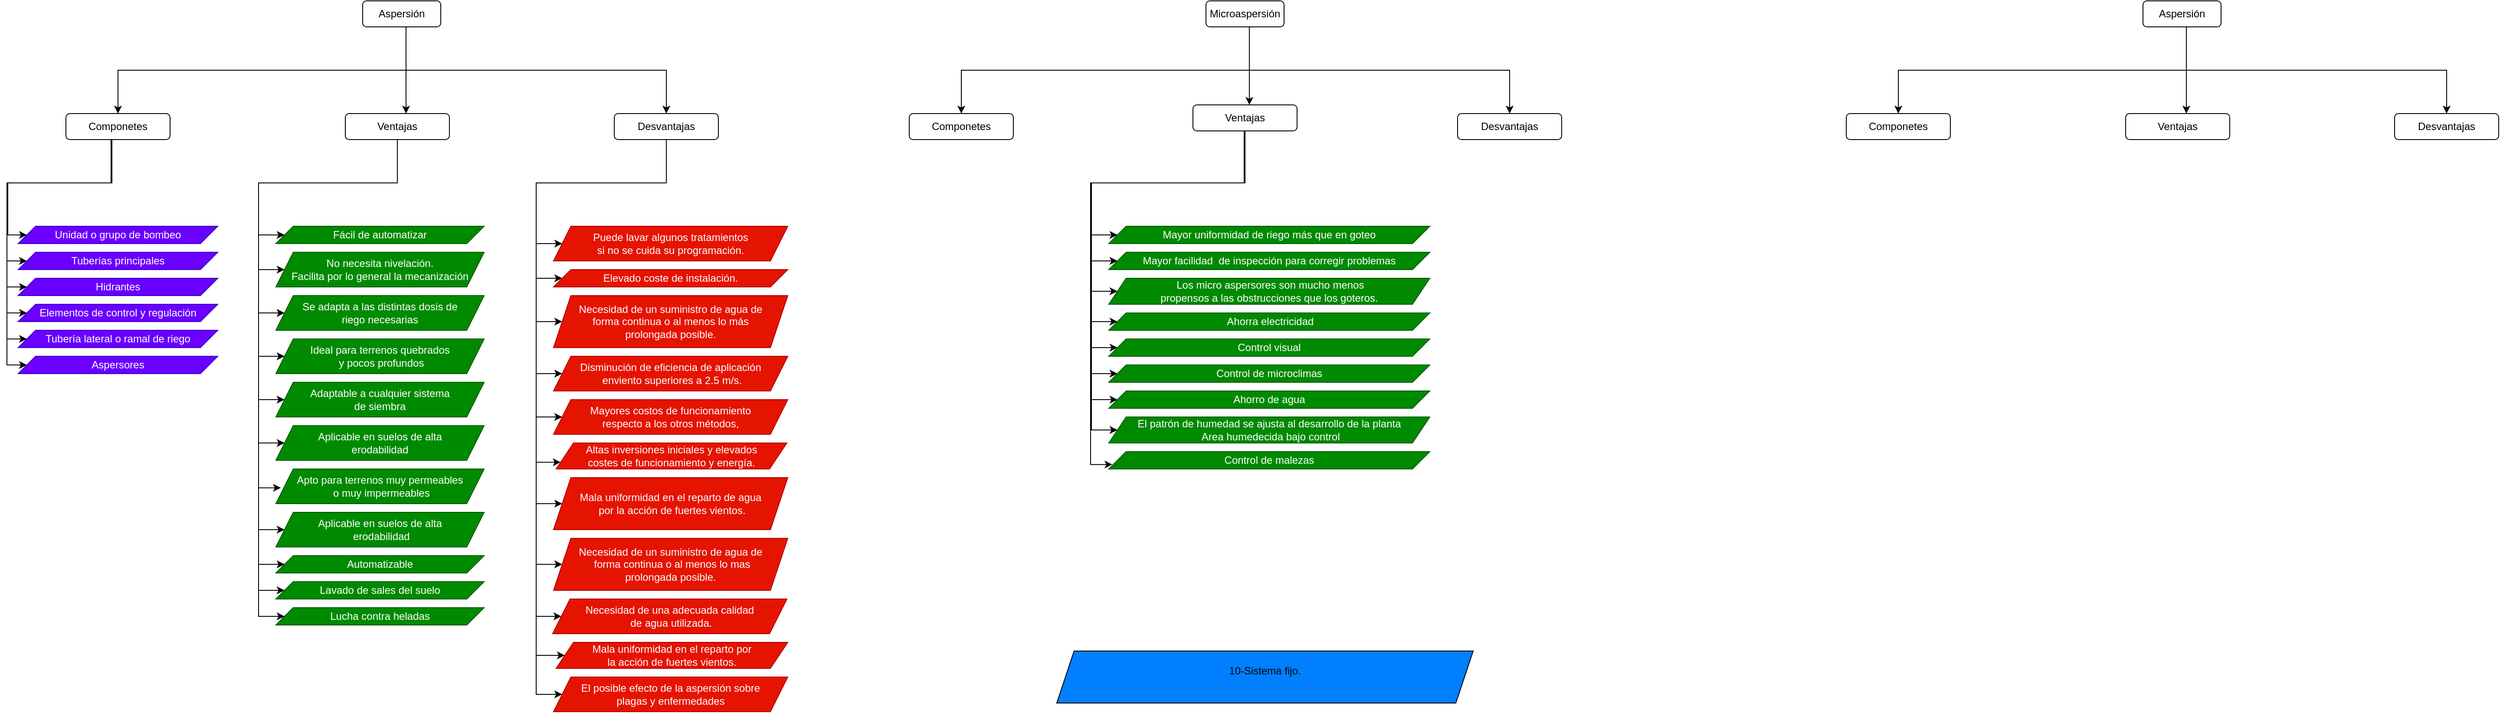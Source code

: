 <mxfile version="20.3.3" type="github">
  <diagram id="nhZoGWwR1IvOvr1_NBgF" name="Página-1">
    <mxGraphModel dx="1863" dy="596" grid="1" gridSize="10" guides="1" tooltips="1" connect="1" arrows="1" fold="1" page="1" pageScale="1" pageWidth="827" pageHeight="1169" math="0" shadow="0">
      <root>
        <mxCell id="0" />
        <mxCell id="1" parent="0" />
        <mxCell id="qKnDwFsR7MboEiUSUj4H-58" value="" style="group" vertex="1" connectable="0" parent="1">
          <mxGeometry x="-770" y="260" width="900" height="820" as="geometry" />
        </mxCell>
        <mxCell id="ITRbSTz_eIRVhaSHHSQH-1" value="&lt;span&gt;&lt;span data-dobid=&quot;hdw&quot;&gt;Aspersión&lt;/span&gt;&lt;/span&gt;" style="rounded=1;whiteSpace=wrap;html=1;" parent="qKnDwFsR7MboEiUSUj4H-58" vertex="1">
          <mxGeometry x="410" width="90" height="30" as="geometry" />
        </mxCell>
        <mxCell id="ITRbSTz_eIRVhaSHHSQH-29" style="edgeStyle=orthogonalEdgeStyle;rounded=0;orthogonalLoop=1;jettySize=auto;html=1;" parent="qKnDwFsR7MboEiUSUj4H-58" target="ITRbSTz_eIRVhaSHHSQH-27" edge="1">
          <mxGeometry relative="1" as="geometry">
            <Array as="points">
              <mxPoint x="120" y="210" />
              <mxPoint y="210" />
              <mxPoint y="390" />
            </Array>
            <mxPoint x="120.034" y="135" as="sourcePoint" />
          </mxGeometry>
        </mxCell>
        <mxCell id="ITRbSTz_eIRVhaSHHSQH-31" style="edgeStyle=orthogonalEdgeStyle;rounded=0;orthogonalLoop=1;jettySize=auto;html=1;entryX=0;entryY=0.5;entryDx=0;entryDy=0;" parent="qKnDwFsR7MboEiUSUj4H-58" target="ITRbSTz_eIRVhaSHHSQH-24" edge="1">
          <mxGeometry relative="1" as="geometry">
            <Array as="points">
              <mxPoint x="121" y="210" />
              <mxPoint x="1" y="210" />
              <mxPoint x="1" y="270" />
            </Array>
            <mxPoint x="121" y="140" as="sourcePoint" />
            <mxPoint x="31" y="250" as="targetPoint" />
          </mxGeometry>
        </mxCell>
        <mxCell id="ITRbSTz_eIRVhaSHHSQH-33" style="edgeStyle=orthogonalEdgeStyle;rounded=0;orthogonalLoop=1;jettySize=auto;html=1;entryX=0;entryY=0.5;entryDx=0;entryDy=0;" parent="qKnDwFsR7MboEiUSUj4H-58" target="ITRbSTz_eIRVhaSHHSQH-25" edge="1">
          <mxGeometry relative="1" as="geometry">
            <Array as="points">
              <mxPoint x="120" y="210" />
              <mxPoint y="210" />
              <mxPoint y="300" />
            </Array>
            <mxPoint x="120.034" y="135" as="sourcePoint" />
          </mxGeometry>
        </mxCell>
        <mxCell id="ITRbSTz_eIRVhaSHHSQH-34" style="edgeStyle=orthogonalEdgeStyle;rounded=0;orthogonalLoop=1;jettySize=auto;html=1;entryX=0;entryY=0.5;entryDx=0;entryDy=0;" parent="qKnDwFsR7MboEiUSUj4H-58" target="ITRbSTz_eIRVhaSHHSQH-28" edge="1">
          <mxGeometry relative="1" as="geometry">
            <Array as="points">
              <mxPoint x="120" y="210" />
              <mxPoint y="210" />
              <mxPoint y="330" />
            </Array>
            <mxPoint x="120.034" y="135" as="sourcePoint" />
          </mxGeometry>
        </mxCell>
        <mxCell id="ITRbSTz_eIRVhaSHHSQH-35" style="edgeStyle=orthogonalEdgeStyle;rounded=0;orthogonalLoop=1;jettySize=auto;html=1;entryX=0;entryY=0.5;entryDx=0;entryDy=0;" parent="qKnDwFsR7MboEiUSUj4H-58" target="ITRbSTz_eIRVhaSHHSQH-26" edge="1">
          <mxGeometry relative="1" as="geometry">
            <Array as="points">
              <mxPoint x="120" y="210" />
              <mxPoint y="210" />
              <mxPoint y="360" />
            </Array>
            <mxPoint x="120.034" y="135" as="sourcePoint" />
          </mxGeometry>
        </mxCell>
        <mxCell id="ITRbSTz_eIRVhaSHHSQH-37" style="edgeStyle=orthogonalEdgeStyle;rounded=0;orthogonalLoop=1;jettySize=auto;html=1;entryX=0;entryY=0.5;entryDx=0;entryDy=0;" parent="qKnDwFsR7MboEiUSUj4H-58" target="ITRbSTz_eIRVhaSHHSQH-22" edge="1">
          <mxGeometry relative="1" as="geometry">
            <Array as="points">
              <mxPoint x="120" y="210" />
              <mxPoint y="210" />
              <mxPoint y="420" />
            </Array>
            <mxPoint x="120.034" y="135" as="sourcePoint" />
          </mxGeometry>
        </mxCell>
        <mxCell id="ITRbSTz_eIRVhaSHHSQH-2" value="Componetes" style="whiteSpace=wrap;html=1;rounded=1;" parent="qKnDwFsR7MboEiUSUj4H-58" vertex="1">
          <mxGeometry x="68" y="130" width="120" height="30" as="geometry" />
        </mxCell>
        <mxCell id="qKnDwFsR7MboEiUSUj4H-19" style="edgeStyle=orthogonalEdgeStyle;rounded=0;orthogonalLoop=1;jettySize=auto;html=1;fontFamily=Helvetica;" edge="1" parent="qKnDwFsR7MboEiUSUj4H-58" source="ITRbSTz_eIRVhaSHHSQH-1" target="ITRbSTz_eIRVhaSHHSQH-2">
          <mxGeometry relative="1" as="geometry">
            <Array as="points">
              <mxPoint x="460" y="80" />
              <mxPoint x="128" y="80" />
            </Array>
          </mxGeometry>
        </mxCell>
        <mxCell id="cqa5lHVVIa8OTOIeq-iy-11" style="edgeStyle=orthogonalEdgeStyle;rounded=0;orthogonalLoop=1;jettySize=auto;html=1;entryX=0;entryY=0.5;entryDx=0;entryDy=0;exitX=0.5;exitY=1;exitDx=0;exitDy=0;" parent="qKnDwFsR7MboEiUSUj4H-58" source="ITRbSTz_eIRVhaSHHSQH-6" edge="1">
          <mxGeometry relative="1" as="geometry">
            <Array as="points">
              <mxPoint x="450" y="210" />
              <mxPoint x="290" y="210" />
              <mxPoint x="290" y="310" />
            </Array>
            <mxPoint x="375" y="135" as="sourcePoint" />
            <mxPoint x="320" y="310" as="targetPoint" />
          </mxGeometry>
        </mxCell>
        <mxCell id="ITRbSTz_eIRVhaSHHSQH-6" value="Ventajas" style="whiteSpace=wrap;html=1;rounded=1;" parent="qKnDwFsR7MboEiUSUj4H-58" vertex="1">
          <mxGeometry x="390" y="130" width="120" height="30" as="geometry" />
        </mxCell>
        <mxCell id="ITRbSTz_eIRVhaSHHSQH-7" value="" style="edgeStyle=orthogonalEdgeStyle;rounded=0;orthogonalLoop=1;jettySize=auto;html=1;" parent="qKnDwFsR7MboEiUSUj4H-58" source="ITRbSTz_eIRVhaSHHSQH-1" target="ITRbSTz_eIRVhaSHHSQH-6" edge="1">
          <mxGeometry relative="1" as="geometry">
            <Array as="points">
              <mxPoint x="460" y="40" />
              <mxPoint x="460" y="40" />
            </Array>
          </mxGeometry>
        </mxCell>
        <mxCell id="qKnDwFsR7MboEiUSUj4H-37" style="edgeStyle=orthogonalEdgeStyle;rounded=0;orthogonalLoop=1;jettySize=auto;html=1;entryX=0;entryY=0.5;entryDx=0;entryDy=0;fontFamily=Helvetica;fontSize=12;" edge="1" parent="qKnDwFsR7MboEiUSUj4H-58" target="qKnDwFsR7MboEiUSUj4H-23">
          <mxGeometry relative="1" as="geometry">
            <mxPoint x="760" y="170" as="sourcePoint" />
            <Array as="points">
              <mxPoint x="760" y="210" />
              <mxPoint x="610" y="210" />
              <mxPoint x="610" y="800" />
            </Array>
          </mxGeometry>
        </mxCell>
        <mxCell id="qKnDwFsR7MboEiUSUj4H-38" style="edgeStyle=orthogonalEdgeStyle;rounded=0;orthogonalLoop=1;jettySize=auto;html=1;entryX=0;entryY=0.5;entryDx=0;entryDy=0;fontFamily=Helvetica;fontSize=12;" edge="1" parent="qKnDwFsR7MboEiUSUj4H-58" target="qKnDwFsR7MboEiUSUj4H-20">
          <mxGeometry relative="1" as="geometry">
            <mxPoint x="760" y="170" as="sourcePoint" />
            <Array as="points">
              <mxPoint x="760" y="210" />
              <mxPoint x="610" y="210" />
              <mxPoint x="610" y="755" />
            </Array>
          </mxGeometry>
        </mxCell>
        <mxCell id="qKnDwFsR7MboEiUSUj4H-39" style="edgeStyle=orthogonalEdgeStyle;rounded=0;orthogonalLoop=1;jettySize=auto;html=1;entryX=0;entryY=0.5;entryDx=0;entryDy=0;fontFamily=Helvetica;fontSize=12;" edge="1" parent="qKnDwFsR7MboEiUSUj4H-58" target="qKnDwFsR7MboEiUSUj4H-24">
          <mxGeometry relative="1" as="geometry">
            <mxPoint x="760" y="170" as="sourcePoint" />
            <Array as="points">
              <mxPoint x="760" y="210" />
              <mxPoint x="610" y="210" />
              <mxPoint x="610" y="710" />
            </Array>
          </mxGeometry>
        </mxCell>
        <mxCell id="qKnDwFsR7MboEiUSUj4H-45" style="edgeStyle=orthogonalEdgeStyle;rounded=0;orthogonalLoop=1;jettySize=auto;html=1;entryX=0;entryY=0.5;entryDx=0;entryDy=0;fontFamily=Helvetica;fontSize=12;" edge="1" parent="qKnDwFsR7MboEiUSUj4H-58" target="qKnDwFsR7MboEiUSUj4H-29">
          <mxGeometry relative="1" as="geometry">
            <mxPoint x="760" y="170" as="sourcePoint" />
            <Array as="points">
              <mxPoint x="760" y="210" />
              <mxPoint x="610" y="210" />
              <mxPoint x="610" y="370" />
            </Array>
          </mxGeometry>
        </mxCell>
        <mxCell id="qKnDwFsR7MboEiUSUj4H-46" style="edgeStyle=orthogonalEdgeStyle;rounded=0;orthogonalLoop=1;jettySize=auto;html=1;entryX=0;entryY=0.5;entryDx=0;entryDy=0;fontFamily=Helvetica;fontSize=12;" edge="1" parent="qKnDwFsR7MboEiUSUj4H-58" target="qKnDwFsR7MboEiUSUj4H-31">
          <mxGeometry relative="1" as="geometry">
            <mxPoint x="760" y="170" as="sourcePoint" />
            <Array as="points">
              <mxPoint x="760" y="210" />
              <mxPoint x="610" y="210" />
              <mxPoint x="610" y="320" />
            </Array>
          </mxGeometry>
        </mxCell>
        <mxCell id="qKnDwFsR7MboEiUSUj4H-47" style="edgeStyle=orthogonalEdgeStyle;rounded=0;orthogonalLoop=1;jettySize=auto;html=1;entryX=0;entryY=0.5;entryDx=0;entryDy=0;fontFamily=Helvetica;fontSize=12;" edge="1" parent="qKnDwFsR7MboEiUSUj4H-58" target="qKnDwFsR7MboEiUSUj4H-21">
          <mxGeometry relative="1" as="geometry">
            <mxPoint x="760" y="170" as="sourcePoint" />
            <Array as="points">
              <mxPoint x="760" y="210" />
              <mxPoint x="610" y="210" />
              <mxPoint x="610" y="280" />
            </Array>
          </mxGeometry>
        </mxCell>
        <mxCell id="qKnDwFsR7MboEiUSUj4H-50" style="edgeStyle=orthogonalEdgeStyle;rounded=0;orthogonalLoop=1;jettySize=auto;html=1;entryX=0;entryY=0.5;entryDx=0;entryDy=0;fontFamily=Helvetica;fontSize=12;fontColor=#050505;" edge="1" parent="qKnDwFsR7MboEiUSUj4H-58" target="qKnDwFsR7MboEiUSUj4H-30">
          <mxGeometry relative="1" as="geometry">
            <mxPoint x="760" y="170" as="sourcePoint" />
            <Array as="points">
              <mxPoint x="760" y="210" />
              <mxPoint x="610" y="210" />
              <mxPoint x="610" y="480" />
            </Array>
          </mxGeometry>
        </mxCell>
        <mxCell id="qKnDwFsR7MboEiUSUj4H-51" style="edgeStyle=orthogonalEdgeStyle;rounded=0;orthogonalLoop=1;jettySize=auto;html=1;entryX=0;entryY=0.75;entryDx=0;entryDy=0;fontFamily=Helvetica;fontSize=12;fontColor=#050505;" edge="1" parent="qKnDwFsR7MboEiUSUj4H-58" target="qKnDwFsR7MboEiUSUj4H-28">
          <mxGeometry relative="1" as="geometry">
            <mxPoint x="760" y="170" as="sourcePoint" />
            <Array as="points">
              <mxPoint x="760" y="210" />
              <mxPoint x="610" y="210" />
              <mxPoint x="610" y="532" />
            </Array>
          </mxGeometry>
        </mxCell>
        <mxCell id="qKnDwFsR7MboEiUSUj4H-52" style="edgeStyle=orthogonalEdgeStyle;rounded=0;orthogonalLoop=1;jettySize=auto;html=1;entryX=0;entryY=0.5;entryDx=0;entryDy=0;fontFamily=Helvetica;fontSize=12;fontColor=#050505;" edge="1" parent="qKnDwFsR7MboEiUSUj4H-58" target="qKnDwFsR7MboEiUSUj4H-27">
          <mxGeometry relative="1" as="geometry">
            <mxPoint x="760" y="170" as="sourcePoint" />
            <Array as="points">
              <mxPoint x="760" y="210" />
              <mxPoint x="610" y="210" />
              <mxPoint x="610" y="580" />
            </Array>
          </mxGeometry>
        </mxCell>
        <mxCell id="qKnDwFsR7MboEiUSUj4H-53" style="edgeStyle=orthogonalEdgeStyle;rounded=0;orthogonalLoop=1;jettySize=auto;html=1;entryX=0;entryY=0.5;entryDx=0;entryDy=0;fontFamily=Helvetica;fontSize=12;fontColor=#050505;" edge="1" parent="qKnDwFsR7MboEiUSUj4H-58" target="qKnDwFsR7MboEiUSUj4H-25">
          <mxGeometry relative="1" as="geometry">
            <mxPoint x="760" y="170" as="sourcePoint" />
            <Array as="points">
              <mxPoint x="760" y="210" />
              <mxPoint x="610" y="210" />
              <mxPoint x="610" y="650" />
            </Array>
          </mxGeometry>
        </mxCell>
        <mxCell id="qKnDwFsR7MboEiUSUj4H-57" style="edgeStyle=orthogonalEdgeStyle;rounded=0;orthogonalLoop=1;jettySize=auto;html=1;entryX=0;entryY=0.5;entryDx=0;entryDy=0;fontFamily=Helvetica;fontSize=12;fontColor=#050505;" edge="1" parent="qKnDwFsR7MboEiUSUj4H-58" target="qKnDwFsR7MboEiUSUj4H-26">
          <mxGeometry relative="1" as="geometry">
            <mxPoint x="760" y="160" as="sourcePoint" />
            <Array as="points">
              <mxPoint x="760" y="210" />
              <mxPoint x="610" y="210" />
              <mxPoint x="610" y="430" />
            </Array>
          </mxGeometry>
        </mxCell>
        <mxCell id="ITRbSTz_eIRVhaSHHSQH-8" value="Desvantajas" style="whiteSpace=wrap;html=1;rounded=1;" parent="qKnDwFsR7MboEiUSUj4H-58" vertex="1">
          <mxGeometry x="700" y="130" width="120" height="30" as="geometry" />
        </mxCell>
        <mxCell id="ITRbSTz_eIRVhaSHHSQH-9" value="" style="edgeStyle=orthogonalEdgeStyle;rounded=0;orthogonalLoop=1;jettySize=auto;html=1;" parent="qKnDwFsR7MboEiUSUj4H-58" source="ITRbSTz_eIRVhaSHHSQH-1" target="ITRbSTz_eIRVhaSHHSQH-8" edge="1">
          <mxGeometry relative="1" as="geometry">
            <Array as="points">
              <mxPoint x="460" y="80" />
              <mxPoint x="760" y="80" />
            </Array>
          </mxGeometry>
        </mxCell>
        <mxCell id="ITRbSTz_eIRVhaSHHSQH-22" value="Aspersores" style="shape=parallelogram;perimeter=parallelogramPerimeter;whiteSpace=wrap;html=1;fixedSize=1;fillColor=#6a00ff;fontColor=#ffffff;strokeColor=#3700CC;" parent="qKnDwFsR7MboEiUSUj4H-58" vertex="1">
          <mxGeometry x="13" y="410" width="230" height="20" as="geometry" />
        </mxCell>
        <mxCell id="ITRbSTz_eIRVhaSHHSQH-24" value="Unidad o grupo de bombeo &lt;br&gt;" style="shape=parallelogram;perimeter=parallelogramPerimeter;whiteSpace=wrap;html=1;fixedSize=1;fillColor=#6a00ff;strokeColor=#3700CC;fontColor=#ffffff;" parent="qKnDwFsR7MboEiUSUj4H-58" vertex="1">
          <mxGeometry x="13" y="260" width="230" height="20" as="geometry" />
        </mxCell>
        <mxCell id="ITRbSTz_eIRVhaSHHSQH-25" value="Tuberías principales&lt;br&gt;" style="shape=parallelogram;perimeter=parallelogramPerimeter;whiteSpace=wrap;html=1;fixedSize=1;fillColor=#6a00ff;strokeColor=#3700CC;fontColor=#ffffff;" parent="qKnDwFsR7MboEiUSUj4H-58" vertex="1">
          <mxGeometry x="13" y="290" width="230" height="20" as="geometry" />
        </mxCell>
        <mxCell id="ITRbSTz_eIRVhaSHHSQH-26" value="Elementos de control y regulación" style="shape=parallelogram;perimeter=parallelogramPerimeter;whiteSpace=wrap;html=1;fixedSize=1;fillColor=#6a00ff;fontColor=#ffffff;strokeColor=#3700CC;" parent="qKnDwFsR7MboEiUSUj4H-58" vertex="1">
          <mxGeometry x="13" y="350" width="230" height="20" as="geometry" />
        </mxCell>
        <mxCell id="ITRbSTz_eIRVhaSHHSQH-27" value="Tubería lateral o ramal de riego&lt;br&gt;" style="shape=parallelogram;perimeter=parallelogramPerimeter;whiteSpace=wrap;html=1;fixedSize=1;fillColor=#6a00ff;fontColor=#ffffff;strokeColor=#3700CC;" parent="qKnDwFsR7MboEiUSUj4H-58" vertex="1">
          <mxGeometry x="13" y="380" width="230" height="20" as="geometry" />
        </mxCell>
        <mxCell id="ITRbSTz_eIRVhaSHHSQH-28" value="Hidrantes&lt;br&gt;" style="shape=parallelogram;perimeter=parallelogramPerimeter;whiteSpace=wrap;html=1;fixedSize=1;fillColor=#6a00ff;strokeColor=#3700CC;fontColor=#ffffff;" parent="qKnDwFsR7MboEiUSUj4H-58" vertex="1">
          <mxGeometry x="13" y="320" width="230" height="20" as="geometry" />
        </mxCell>
        <mxCell id="cqa5lHVVIa8OTOIeq-iy-6" value="Fácil de automatizar&lt;br&gt;" style="shape=parallelogram;perimeter=parallelogramPerimeter;whiteSpace=wrap;html=1;fixedSize=1;fillColor=#008a00;strokeColor=#005700;fontColor=#ffffff;" parent="qKnDwFsR7MboEiUSUj4H-58" vertex="1">
          <mxGeometry x="310" y="260" width="240" height="20" as="geometry" />
        </mxCell>
        <mxCell id="cqa5lHVVIa8OTOIeq-iy-13" style="edgeStyle=orthogonalEdgeStyle;rounded=0;orthogonalLoop=1;jettySize=auto;html=1;entryX=0;entryY=0.5;entryDx=0;entryDy=0;" parent="qKnDwFsR7MboEiUSUj4H-58" source="ITRbSTz_eIRVhaSHHSQH-6" target="cqa5lHVVIa8OTOIeq-iy-6" edge="1">
          <mxGeometry relative="1" as="geometry">
            <Array as="points">
              <mxPoint x="450" y="210" />
              <mxPoint x="290" y="210" />
              <mxPoint x="290" y="270" />
            </Array>
          </mxGeometry>
        </mxCell>
        <mxCell id="cqa5lHVVIa8OTOIeq-iy-9" value="&lt;div&gt;No necesita nivelación. &lt;br&gt;&lt;/div&gt;&lt;div&gt;Facilita por lo general la mecanización&lt;/div&gt;" style="shape=parallelogram;perimeter=parallelogramPerimeter;whiteSpace=wrap;html=1;fixedSize=1;fillColor=#008a00;strokeColor=#005700;fontColor=#ffffff;" parent="qKnDwFsR7MboEiUSUj4H-58" vertex="1">
          <mxGeometry x="310" y="290" width="240" height="40" as="geometry" />
        </mxCell>
        <mxCell id="cqa5lHVVIa8OTOIeq-iy-15" value="&lt;div&gt;Se adapta a las distintas dosis de &lt;br&gt;&lt;/div&gt;&lt;div&gt;riego necesarias&lt;/div&gt;" style="shape=parallelogram;perimeter=parallelogramPerimeter;whiteSpace=wrap;html=1;fixedSize=1;fillColor=#008a00;strokeColor=#005700;fontColor=#ffffff;" parent="qKnDwFsR7MboEiUSUj4H-58" vertex="1">
          <mxGeometry x="310" y="340" width="240" height="40" as="geometry" />
        </mxCell>
        <mxCell id="qKnDwFsR7MboEiUSUj4H-9" style="edgeStyle=orthogonalEdgeStyle;rounded=0;orthogonalLoop=1;jettySize=auto;html=1;entryX=0;entryY=0.5;entryDx=0;entryDy=0;fontFamily=Helvetica;" edge="1" parent="qKnDwFsR7MboEiUSUj4H-58" source="ITRbSTz_eIRVhaSHHSQH-6" target="cqa5lHVVIa8OTOIeq-iy-15">
          <mxGeometry relative="1" as="geometry">
            <Array as="points">
              <mxPoint x="450" y="210" />
              <mxPoint x="290" y="210" />
              <mxPoint x="290" y="360" />
            </Array>
          </mxGeometry>
        </mxCell>
        <mxCell id="cqa5lHVVIa8OTOIeq-iy-16" value="&lt;p style=&quot;line-height: 1;&quot;&gt;&lt;/p&gt;&lt;div align=&quot;center&quot;&gt;&lt;font style=&quot;font-size: 12px;&quot;&gt;&lt;span dir=&quot;ltr&quot; role=&quot;presentation&quot; style=&quot;left: 81.184px; top: 127.466px; transform: scaleX(0.697);&quot;&gt;Ideal para terrenos quebrados&lt;/span&gt;&lt;/font&gt;&lt;/div&gt;&lt;div align=&quot;center&quot;&gt;&lt;font style=&quot;font-size: 12px;&quot;&gt;&lt;span dir=&quot;ltr&quot; role=&quot;presentation&quot; style=&quot;left: 81.184px; top: 127.466px; transform: scaleX(0.697);&quot;&gt;&amp;nbsp;y pocos&lt;/span&gt; &lt;span dir=&quot;ltr&quot; role=&quot;presentation&quot; style=&quot;left: 81.184px; top: 168.77px; transform: scaleX(0.667);&quot;&gt;profundos&lt;/span&gt;&lt;/font&gt;&lt;/div&gt;&lt;p&gt;&lt;/p&gt;" style="shape=parallelogram;perimeter=parallelogramPerimeter;whiteSpace=wrap;html=1;fixedSize=1;fillColor=#008a00;strokeColor=#005700;fontColor=#ffffff;align=center;" parent="qKnDwFsR7MboEiUSUj4H-58" vertex="1">
          <mxGeometry x="310" y="390" width="240" height="40" as="geometry" />
        </mxCell>
        <mxCell id="qKnDwFsR7MboEiUSUj4H-10" style="edgeStyle=orthogonalEdgeStyle;rounded=0;orthogonalLoop=1;jettySize=auto;html=1;entryX=0;entryY=0.5;entryDx=0;entryDy=0;fontFamily=Helvetica;" edge="1" parent="qKnDwFsR7MboEiUSUj4H-58" source="ITRbSTz_eIRVhaSHHSQH-6" target="cqa5lHVVIa8OTOIeq-iy-16">
          <mxGeometry relative="1" as="geometry">
            <Array as="points">
              <mxPoint x="450" y="210" />
              <mxPoint x="290" y="210" />
              <mxPoint x="290" y="410" />
            </Array>
          </mxGeometry>
        </mxCell>
        <mxCell id="cqa5lHVVIa8OTOIeq-iy-17" value="&lt;font style=&quot;font-size: 12px;&quot;&gt;&lt;span dir=&quot;ltr&quot; role=&quot;presentation&quot; style=&quot;left: 81.184px; top: 219.224px; transform: scaleX(0.703);&quot;&gt;Adaptable a cualquier sistema &lt;br&gt;&lt;/span&gt;&lt;/font&gt;&lt;div&gt;&lt;font style=&quot;font-size: 12px;&quot;&gt;&lt;span dir=&quot;ltr&quot; role=&quot;presentation&quot; style=&quot;left: 81.184px; top: 219.224px; transform: scaleX(0.703);&quot;&gt;de siembra&lt;/span&gt;&lt;/font&gt;&lt;/div&gt;" style="shape=parallelogram;perimeter=parallelogramPerimeter;whiteSpace=wrap;html=1;fixedSize=1;fillColor=#008a00;strokeColor=#005700;fontColor=#ffffff;fontFamily=Helvetica;" parent="qKnDwFsR7MboEiUSUj4H-58" vertex="1">
          <mxGeometry x="310" y="440" width="240" height="40" as="geometry" />
        </mxCell>
        <mxCell id="qKnDwFsR7MboEiUSUj4H-11" style="edgeStyle=orthogonalEdgeStyle;rounded=0;orthogonalLoop=1;jettySize=auto;html=1;entryX=0;entryY=0.5;entryDx=0;entryDy=0;fontFamily=Helvetica;" edge="1" parent="qKnDwFsR7MboEiUSUj4H-58" source="ITRbSTz_eIRVhaSHHSQH-6" target="cqa5lHVVIa8OTOIeq-iy-17">
          <mxGeometry relative="1" as="geometry">
            <Array as="points">
              <mxPoint x="450" y="210" />
              <mxPoint x="290" y="210" />
              <mxPoint x="290" y="460" />
            </Array>
          </mxGeometry>
        </mxCell>
        <mxCell id="cqa5lHVVIa8OTOIeq-iy-18" value="&lt;font style=&quot;font-size: 12px;&quot;&gt;&lt;font style=&quot;font-size: 12px;&quot;&gt;&lt;span dir=&quot;ltr&quot; role=&quot;presentation&quot; style=&quot;left: 81.184px; top: 269.677px; transform: scaleX(0.667);&quot;&gt;Aplicable en suelos de alta&lt;/span&gt;&lt;/font&gt;&lt;/font&gt;&lt;div&gt;&lt;font style=&quot;font-size: 12px;&quot;&gt;&lt;font style=&quot;font-size: 12px;&quot;&gt;&lt;span dir=&quot;ltr&quot; role=&quot;presentation&quot; style=&quot;left: 81.184px; top: 269.677px; transform: scaleX(0.667);&quot;&gt;erodabilidad&lt;/span&gt;&lt;/font&gt;&lt;/font&gt;&lt;/div&gt;" style="shape=parallelogram;perimeter=parallelogramPerimeter;whiteSpace=wrap;html=1;fixedSize=1;fillColor=#008a00;strokeColor=#005700;fontColor=#ffffff;fontFamily=Helvetica;" parent="qKnDwFsR7MboEiUSUj4H-58" vertex="1">
          <mxGeometry x="310" y="490" width="240" height="40" as="geometry" />
        </mxCell>
        <mxCell id="qKnDwFsR7MboEiUSUj4H-12" style="edgeStyle=orthogonalEdgeStyle;rounded=0;orthogonalLoop=1;jettySize=auto;html=1;entryX=0;entryY=0.5;entryDx=0;entryDy=0;fontFamily=Helvetica;" edge="1" parent="qKnDwFsR7MboEiUSUj4H-58" source="ITRbSTz_eIRVhaSHHSQH-6" target="cqa5lHVVIa8OTOIeq-iy-18">
          <mxGeometry relative="1" as="geometry">
            <Array as="points">
              <mxPoint x="450" y="210" />
              <mxPoint x="290" y="210" />
              <mxPoint x="290" y="510" />
            </Array>
          </mxGeometry>
        </mxCell>
        <mxCell id="cqa5lHVVIa8OTOIeq-iy-19" value="&lt;div&gt;&lt;font style=&quot;font-size: 12px;&quot;&gt;&lt;span dir=&quot;ltr&quot; role=&quot;presentation&quot; style=&quot;left: 81.184px; top: 320.166px; transform: scaleX(0.742);&quot;&gt;Apto para terrenos muy permeables&lt;/span&gt;&lt;/font&gt;&lt;/div&gt;&lt;div&gt;&lt;font style=&quot;font-size: 12px;&quot;&gt;&lt;span dir=&quot;ltr&quot; role=&quot;presentation&quot; style=&quot;left: 81.184px; top: 320.166px; transform: scaleX(0.742);&quot;&gt;&amp;nbsp;o muy&lt;/span&gt;&lt;/font&gt;&lt;font style=&quot;font-size: 12px;&quot;&gt;&lt;span dir=&quot;ltr&quot; role=&quot;presentation&quot; style=&quot;left: 81.184px; top: 361.446px; transform: scaleX(0.805);&quot;&gt; impermeables&lt;/span&gt;&lt;/font&gt;&lt;br&gt;&lt;/div&gt;" style="shape=parallelogram;perimeter=parallelogramPerimeter;whiteSpace=wrap;html=1;fixedSize=1;fillColor=#008a00;strokeColor=#005700;fontColor=#ffffff;fontFamily=Helvetica;" parent="qKnDwFsR7MboEiUSUj4H-58" vertex="1">
          <mxGeometry x="310" y="540" width="240" height="40" as="geometry" />
        </mxCell>
        <mxCell id="qKnDwFsR7MboEiUSUj4H-13" style="edgeStyle=orthogonalEdgeStyle;rounded=0;orthogonalLoop=1;jettySize=auto;html=1;entryX=0.024;entryY=0.543;entryDx=0;entryDy=0;entryPerimeter=0;fontFamily=Helvetica;" edge="1" parent="qKnDwFsR7MboEiUSUj4H-58" source="ITRbSTz_eIRVhaSHHSQH-6" target="cqa5lHVVIa8OTOIeq-iy-19">
          <mxGeometry relative="1" as="geometry">
            <Array as="points">
              <mxPoint x="450" y="210" />
              <mxPoint x="290" y="210" />
              <mxPoint x="290" y="562" />
            </Array>
          </mxGeometry>
        </mxCell>
        <mxCell id="cqa5lHVVIa8OTOIeq-iy-20" value="&lt;div&gt;&lt;font style=&quot;font-size: 12px;&quot;&gt;&lt;font style=&quot;font-size: 12px;&quot;&gt;&lt;span dir=&quot;ltr&quot; role=&quot;presentation&quot; style=&quot;left: 81.184px; top: 269.677px; transform: scaleX(0.667);&quot;&gt;Aplicable en suelos de alta&lt;/span&gt;&lt;/font&gt;&lt;/font&gt;&lt;/div&gt;&lt;div&gt;&lt;font style=&quot;font-size: 12px;&quot;&gt;&lt;font style=&quot;font-size: 12px;&quot;&gt;&lt;span dir=&quot;ltr&quot; role=&quot;presentation&quot; style=&quot;left: 81.184px; top: 269.677px; transform: scaleX(0.667);&quot;&gt;&amp;nbsp;erodabilidad&lt;/span&gt;&lt;/font&gt;&lt;/font&gt;&lt;/div&gt;" style="shape=parallelogram;perimeter=parallelogramPerimeter;whiteSpace=wrap;html=1;fixedSize=1;fillColor=#008a00;strokeColor=#005700;fontColor=#ffffff;fontFamily=Helvetica;" parent="qKnDwFsR7MboEiUSUj4H-58" vertex="1">
          <mxGeometry x="310" y="590" width="240" height="40" as="geometry" />
        </mxCell>
        <mxCell id="qKnDwFsR7MboEiUSUj4H-14" style="edgeStyle=orthogonalEdgeStyle;rounded=0;orthogonalLoop=1;jettySize=auto;html=1;entryX=0;entryY=0.5;entryDx=0;entryDy=0;fontFamily=Helvetica;" edge="1" parent="qKnDwFsR7MboEiUSUj4H-58" source="ITRbSTz_eIRVhaSHHSQH-6" target="cqa5lHVVIa8OTOIeq-iy-20">
          <mxGeometry relative="1" as="geometry">
            <Array as="points">
              <mxPoint x="450" y="210" />
              <mxPoint x="290" y="210" />
              <mxPoint x="290" y="610" />
            </Array>
          </mxGeometry>
        </mxCell>
        <mxCell id="cqa5lHVVIa8OTOIeq-iy-21" value="&lt;font style=&quot;font-size: 12px;&quot;&gt;&lt;span dir=&quot;ltr&quot; role=&quot;presentation&quot; style=&quot;left: 81.184px; top: 512.832px; font-family: sans-serif; transform: scaleX(0.71);&quot;&gt;Lucha contra heladas&lt;/span&gt;&lt;/font&gt;" style="shape=parallelogram;perimeter=parallelogramPerimeter;whiteSpace=wrap;html=1;fixedSize=1;fillColor=#008a00;strokeColor=#005700;fontColor=#ffffff;" parent="qKnDwFsR7MboEiUSUj4H-58" vertex="1">
          <mxGeometry x="310" y="700" width="240" height="20" as="geometry" />
        </mxCell>
        <mxCell id="qKnDwFsR7MboEiUSUj4H-18" style="edgeStyle=orthogonalEdgeStyle;rounded=0;orthogonalLoop=1;jettySize=auto;html=1;entryX=0;entryY=0.5;entryDx=0;entryDy=0;fontFamily=Helvetica;" edge="1" parent="qKnDwFsR7MboEiUSUj4H-58" source="ITRbSTz_eIRVhaSHHSQH-6" target="cqa5lHVVIa8OTOIeq-iy-21">
          <mxGeometry relative="1" as="geometry">
            <Array as="points">
              <mxPoint x="450" y="210" />
              <mxPoint x="290" y="210" />
              <mxPoint x="290" y="710" />
            </Array>
          </mxGeometry>
        </mxCell>
        <mxCell id="cqa5lHVVIa8OTOIeq-iy-22" value="&lt;font style=&quot;font-size: 12px;&quot;&gt;&lt;span dir=&quot;ltr&quot; role=&quot;presentation&quot; style=&quot;left: 81.184px; top: 411.899px; transform: scaleX(0.753);&quot;&gt;Automatizable&lt;/span&gt;&lt;/font&gt;" style="shape=parallelogram;perimeter=parallelogramPerimeter;whiteSpace=wrap;html=1;fixedSize=1;fillColor=#008a00;strokeColor=#005700;fontColor=#ffffff;fontFamily=Helvetica;" parent="qKnDwFsR7MboEiUSUj4H-58" vertex="1">
          <mxGeometry x="310" y="640" width="240" height="20" as="geometry" />
        </mxCell>
        <mxCell id="qKnDwFsR7MboEiUSUj4H-15" style="edgeStyle=orthogonalEdgeStyle;rounded=0;orthogonalLoop=1;jettySize=auto;html=1;entryX=0;entryY=0.5;entryDx=0;entryDy=0;fontFamily=Helvetica;" edge="1" parent="qKnDwFsR7MboEiUSUj4H-58" source="ITRbSTz_eIRVhaSHHSQH-6" target="cqa5lHVVIa8OTOIeq-iy-22">
          <mxGeometry relative="1" as="geometry">
            <Array as="points">
              <mxPoint x="450" y="210" />
              <mxPoint x="290" y="210" />
              <mxPoint x="290" y="650" />
            </Array>
          </mxGeometry>
        </mxCell>
        <mxCell id="cqa5lHVVIa8OTOIeq-iy-23" value="&lt;font style=&quot;font-size: 12px;&quot;&gt;&lt;span dir=&quot;ltr&quot; role=&quot;presentation&quot; style=&quot;left: 81.184px; top: 462.377px; transform: scaleX(0.677);&quot;&gt;Lavado de sales del suelo&lt;/span&gt;&lt;/font&gt;&lt;br&gt;" style="shape=parallelogram;perimeter=parallelogramPerimeter;whiteSpace=wrap;html=1;fixedSize=1;fillColor=#008a00;strokeColor=#005700;fontColor=#ffffff;fontFamily=Helvetica;" parent="qKnDwFsR7MboEiUSUj4H-58" vertex="1">
          <mxGeometry x="310" y="670" width="240" height="20" as="geometry" />
        </mxCell>
        <mxCell id="qKnDwFsR7MboEiUSUj4H-17" style="edgeStyle=orthogonalEdgeStyle;rounded=0;orthogonalLoop=1;jettySize=auto;html=1;entryX=0;entryY=0.5;entryDx=0;entryDy=0;fontFamily=Helvetica;" edge="1" parent="qKnDwFsR7MboEiUSUj4H-58" source="ITRbSTz_eIRVhaSHHSQH-6" target="cqa5lHVVIa8OTOIeq-iy-23">
          <mxGeometry relative="1" as="geometry">
            <Array as="points">
              <mxPoint x="450" y="210" />
              <mxPoint x="290" y="210" />
              <mxPoint x="290" y="680" />
            </Array>
          </mxGeometry>
        </mxCell>
        <mxCell id="qKnDwFsR7MboEiUSUj4H-20" value="&lt;br&gt;&lt;div&gt;Mala uniformidad en el reparto por &lt;br&gt;&lt;/div&gt;&lt;div&gt;la acción de fuertes vientos.&lt;/div&gt;&lt;br&gt;" style="shape=parallelogram;perimeter=parallelogramPerimeter;whiteSpace=wrap;html=1;fixedSize=1;fontFamily=Helvetica;fillColor=#e51400;strokeColor=#B20000;fontColor=#ffffff;" vertex="1" parent="qKnDwFsR7MboEiUSUj4H-58">
          <mxGeometry x="633" y="740" width="267" height="30" as="geometry" />
        </mxCell>
        <mxCell id="qKnDwFsR7MboEiUSUj4H-21" value="&lt;div&gt;Puede lavar algunos tratamientos &lt;br&gt;&lt;/div&gt;&lt;div&gt;si no se cuida su programación.&lt;/div&gt;" style="shape=parallelogram;perimeter=parallelogramPerimeter;whiteSpace=wrap;html=1;fixedSize=1;fontFamily=Helvetica;fillColor=#e51400;fontColor=#ffffff;strokeColor=#B20000;" vertex="1" parent="qKnDwFsR7MboEiUSUj4H-58">
          <mxGeometry x="630" y="260" width="270" height="40" as="geometry" />
        </mxCell>
        <mxCell id="qKnDwFsR7MboEiUSUj4H-23" value="&lt;div&gt;&lt;font style=&quot;font-size: 12px;&quot;&gt;&lt;span id=&quot;page5R_mcid5&quot; class=&quot;markedContent&quot;&gt;&lt;span dir=&quot;ltr&quot; role=&quot;presentation&quot; style=&quot;left: 102.125px; top: 313.447px; transform: scaleX(0.681);&quot;&gt;El posible efecto de la aspersión sobre&lt;/span&gt;&lt;/span&gt;&lt;/font&gt;&lt;/div&gt;&lt;div&gt;&lt;font style=&quot;font-size: 12px;&quot;&gt;&lt;span id=&quot;page5R_mcid5&quot; class=&quot;markedContent&quot;&gt;&lt;span dir=&quot;ltr&quot; role=&quot;presentation&quot; style=&quot;left: 102.125px; top: 313.447px; transform: scaleX(0.681);&quot;&gt;plagas y enfermedades&lt;/span&gt;&lt;/span&gt;&lt;/font&gt;&lt;/div&gt;" style="shape=parallelogram;perimeter=parallelogramPerimeter;whiteSpace=wrap;html=1;fixedSize=1;fontFamily=Helvetica;fillColor=#e51400;strokeColor=#B20000;fontColor=#ffffff;" vertex="1" parent="qKnDwFsR7MboEiUSUj4H-58">
          <mxGeometry x="630" y="780" width="270" height="40" as="geometry" />
        </mxCell>
        <mxCell id="qKnDwFsR7MboEiUSUj4H-24" value="&lt;font style=&quot;font-size: 12px;&quot; face=&quot;Helvetica&quot;&gt;&lt;br&gt;&lt;/font&gt;&lt;div&gt;&lt;font style=&quot;font-size: 12px;&quot; face=&quot;Helvetica&quot;&gt;&lt;span id=&quot;page5R_mcid4&quot; class=&quot;markedContent&quot;&gt;&lt;span dir=&quot;ltr&quot; role=&quot;presentation&quot; style=&quot;left: 102.125px; top: 277.699px; transform: scaleX(0.695);&quot;&gt;Necesidad de una adecuada calidad&lt;/span&gt;&lt;/span&gt;&lt;/font&gt;&lt;/div&gt;&lt;div&gt;&lt;font style=&quot;font-size: 12px;&quot; face=&quot;Helvetica&quot;&gt;&lt;span id=&quot;page5R_mcid4&quot; class=&quot;markedContent&quot;&gt;&lt;span dir=&quot;ltr&quot; role=&quot;presentation&quot; style=&quot;left: 102.125px; top: 277.699px; transform: scaleX(0.695);&quot;&gt;&amp;nbsp;de agua utilizada.&lt;/span&gt;&lt;/span&gt;&lt;/font&gt;&lt;/div&gt;&lt;font style=&quot;font-size: 12px;&quot; face=&quot;Helvetica&quot;&gt;&lt;br&gt;&lt;/font&gt;" style="shape=parallelogram;perimeter=parallelogramPerimeter;whiteSpace=wrap;html=1;fixedSize=1;fontFamily=Helvetica;fillColor=#e51400;strokeColor=#B20000;fontColor=#ffffff;" vertex="1" parent="qKnDwFsR7MboEiUSUj4H-58">
          <mxGeometry x="629" y="690" width="270" height="40" as="geometry" />
        </mxCell>
        <mxCell id="qKnDwFsR7MboEiUSUj4H-25" value="&lt;div&gt;&lt;font style=&quot;font-size: 12px;&quot; face=&quot;Helvetica&quot;&gt;&lt;span id=&quot;page5R_mcid3&quot; class=&quot;markedContent&quot;&gt;&lt;font style=&quot;font-size: 12px;&quot;&gt;&lt;span dir=&quot;ltr&quot; role=&quot;presentation&quot; style=&quot;left: 102.125px; top: 218.515px; transform: scaleX(0.708);&quot;&gt;Necesidad de un suministro de agua de&lt;/span&gt;&lt;/font&gt;&lt;/span&gt;&lt;/font&gt;&lt;/div&gt;&lt;div&gt;&lt;font style=&quot;font-size: 12px;&quot; face=&quot;Helvetica&quot;&gt;&lt;span id=&quot;page5R_mcid3&quot; class=&quot;markedContent&quot;&gt;&lt;font style=&quot;font-size: 12px;&quot;&gt;&lt;span dir=&quot;ltr&quot; role=&quot;presentation&quot; style=&quot;left: 102.125px; top: 218.515px; transform: scaleX(0.708);&quot;&gt;&amp;nbsp;forma continua o al menos lo mas&lt;/span&gt;&lt;/font&gt;&lt;/span&gt;&lt;/font&gt;&lt;/div&gt;&lt;div&gt;&lt;font style=&quot;font-size: 12px;&quot; face=&quot;Helvetica&quot;&gt;&lt;span id=&quot;page5R_mcid3&quot; class=&quot;markedContent&quot;&gt;&lt;/span&gt;&lt;/font&gt;&lt;/div&gt;&lt;font style=&quot;font-size: 12px;&quot; face=&quot;Helvetica&quot;&gt;&lt;span id=&quot;page5R_mcid3&quot; class=&quot;markedContent&quot;&gt;&lt;span dir=&quot;ltr&quot; role=&quot;presentation&quot; style=&quot;left: 102.125px; top: 242.131px; transform: scaleX(0.7);&quot;&gt;prolongada posible.&lt;/span&gt;&lt;/span&gt;&lt;br&gt;&lt;/font&gt;" style="shape=parallelogram;perimeter=parallelogramPerimeter;whiteSpace=wrap;html=1;fixedSize=1;fontFamily=Helvetica;fillColor=#e51400;strokeColor=#B20000;fontColor=#ffffff;" vertex="1" parent="qKnDwFsR7MboEiUSUj4H-58">
          <mxGeometry x="630" y="620" width="270" height="60" as="geometry" />
        </mxCell>
        <mxCell id="qKnDwFsR7MboEiUSUj4H-26" value="&lt;div&gt;&lt;font style=&quot;font-size: 12px;&quot;&gt;&lt;span id=&quot;page5R_mcid0&quot; class=&quot;markedContent&quot;&gt;&lt;span dir=&quot;ltr&quot; role=&quot;presentation&quot; style=&quot;left: 102.125px; top: 88.051px; transform: scaleX(0.669);&quot;&gt;Disminución de eficiencia de aplicación&lt;/span&gt;&lt;/span&gt;&lt;/font&gt;&lt;/div&gt;&lt;div&gt;&lt;font style=&quot;font-size: 12px;&quot;&gt;&lt;span id=&quot;page5R_mcid0&quot; class=&quot;markedContent&quot;&gt;&lt;span dir=&quot;ltr&quot; role=&quot;presentation&quot; style=&quot;left: 102.125px; top: 88.051px; transform: scaleX(0.669);&quot;&gt;&amp;nbsp;en&lt;/span&gt;&lt;/span&gt;&lt;/font&gt;&lt;font style=&quot;font-size: 12px;&quot;&gt;&lt;span id=&quot;page5R_mcid0&quot; class=&quot;markedContent&quot;&gt;&lt;span dir=&quot;ltr&quot; role=&quot;presentation&quot; style=&quot;left: 102.125px; top: 88.051px; transform: scaleX(0.669);&quot;&gt;viento&lt;/span&gt;&lt;span dir=&quot;ltr&quot; role=&quot;presentation&quot; style=&quot;left: 102.125px; top: 111.811px; transform: scaleX(0.675);&quot;&gt; superiores&lt;/span&gt;&lt;/span&gt;&lt;span id=&quot;page5R_mcid0&quot; class=&quot;markedContent&quot;&gt;&lt;span dir=&quot;ltr&quot; role=&quot;presentation&quot; style=&quot;left: 102.125px; top: 111.811px; transform: scaleX(0.675);&quot;&gt; a 2.5 m/s.&lt;/span&gt;&lt;/span&gt;&lt;/font&gt;&lt;/div&gt;" style="shape=parallelogram;perimeter=parallelogramPerimeter;whiteSpace=wrap;html=1;fixedSize=1;fontFamily=Helvetica;fillColor=#e51400;strokeColor=#B20000;fontColor=#ffffff;" vertex="1" parent="qKnDwFsR7MboEiUSUj4H-58">
          <mxGeometry x="630" y="410" width="270" height="40" as="geometry" />
        </mxCell>
        <mxCell id="qKnDwFsR7MboEiUSUj4H-27" value="&lt;div&gt;&lt;font style=&quot;font-size: 12px;&quot;&gt;&lt;span id=&quot;page5R_mcid2&quot; class=&quot;markedContent&quot;&gt;&lt;span dir=&quot;ltr&quot; role=&quot;presentation&quot; style=&quot;left: 102.125px; top: 182.947px; transform: scaleX(0.676);&quot;&gt;Mala uniformidad en el reparto de agua&lt;/span&gt;&lt;/span&gt;&lt;/font&gt;&lt;/div&gt;&lt;div&gt;&lt;font style=&quot;font-size: 12px;&quot;&gt;&lt;span id=&quot;page5R_mcid2&quot; class=&quot;markedContent&quot;&gt;&lt;span dir=&quot;ltr&quot; role=&quot;presentation&quot; style=&quot;left: 102.125px; top: 182.947px; transform: scaleX(0.676);&quot;&gt;&amp;nbsp;por la acción de fuertes vientos.&lt;/span&gt;&lt;/span&gt;&lt;/font&gt;&lt;/div&gt;" style="shape=parallelogram;perimeter=parallelogramPerimeter;whiteSpace=wrap;html=1;fixedSize=1;fontFamily=Helvetica;fillColor=#e51400;strokeColor=#B20000;fontColor=#ffffff;" vertex="1" parent="qKnDwFsR7MboEiUSUj4H-58">
          <mxGeometry x="630" y="550" width="270" height="60" as="geometry" />
        </mxCell>
        <mxCell id="qKnDwFsR7MboEiUSUj4H-28" value="&lt;div&gt;&lt;font style=&quot;font-size: 12px;&quot;&gt;&lt;span id=&quot;page5R_mcid1&quot; class=&quot;markedContent&quot;&gt;&lt;span dir=&quot;ltr&quot; role=&quot;presentation&quot; style=&quot;left: 102.125px; top: 147.379px; transform: scaleX(0.665);&quot;&gt;Altas inversiones iniciales y elevados &lt;br&gt;&lt;/span&gt;&lt;/span&gt;&lt;/font&gt;&lt;/div&gt;&lt;div&gt;&lt;font style=&quot;font-size: 12px;&quot;&gt;&lt;span id=&quot;page5R_mcid1&quot; class=&quot;markedContent&quot;&gt;&lt;span dir=&quot;ltr&quot; role=&quot;presentation&quot; style=&quot;left: 102.125px; top: 147.379px; transform: scaleX(0.665);&quot;&gt;costes de funcionamiento y energía.&lt;/span&gt;&lt;/span&gt;&lt;/font&gt;&lt;/div&gt;" style="shape=parallelogram;perimeter=parallelogramPerimeter;whiteSpace=wrap;html=1;fixedSize=1;fontFamily=Helvetica;fillColor=#e51400;strokeColor=#B20000;fontColor=#ffffff;" vertex="1" parent="qKnDwFsR7MboEiUSUj4H-58">
          <mxGeometry x="633" y="510" width="266" height="30" as="geometry" />
        </mxCell>
        <mxCell id="qKnDwFsR7MboEiUSUj4H-29" value="&lt;div&gt;&lt;font face=&quot;Helvetica&quot;&gt;&lt;span id=&quot;page4R_mcid17&quot; class=&quot;markedContent&quot;&gt;&lt;font style=&quot;font-size: 12px;&quot;&gt;&lt;span dir=&quot;ltr&quot; role=&quot;presentation&quot; style=&quot;left: 102.125px; top: 784.099px; transform: scaleX(0.709);&quot;&gt;Necesidad de un suministro de agua de &lt;br&gt;&lt;/span&gt;&lt;/font&gt;&lt;/span&gt;&lt;/font&gt;&lt;/div&gt;&lt;div&gt;&lt;font face=&quot;Helvetica&quot;&gt;&lt;span id=&quot;page4R_mcid17&quot; class=&quot;markedContent&quot;&gt;&lt;font style=&quot;font-size: 12px;&quot;&gt;&lt;span dir=&quot;ltr&quot; role=&quot;presentation&quot; style=&quot;left: 102.125px; top: 784.099px; transform: scaleX(0.709);&quot;&gt;forma continua o al menos lo más&lt;/span&gt;&lt;/font&gt;&lt;/span&gt;&lt;/font&gt;&lt;/div&gt;&lt;div&gt;&lt;font face=&quot;Helvetica&quot;&gt;&lt;span id=&quot;page4R_mcid17&quot; class=&quot;markedContent&quot;&gt;&lt;/span&gt;&lt;/font&gt;&lt;/div&gt;&lt;font face=&quot;Helvetica&quot;&gt;&lt;span id=&quot;page4R_mcid17&quot; class=&quot;markedContent&quot;&gt;&lt;font style=&quot;font-size: 12px;&quot;&gt;&lt;span dir=&quot;ltr&quot; role=&quot;presentation&quot; style=&quot;left: 102.125px; top: 807.859px; transform: scaleX(0.7);&quot;&gt;prolongada posible.&lt;/span&gt;&lt;/font&gt;&lt;/span&gt;&lt;/font&gt;" style="shape=parallelogram;perimeter=parallelogramPerimeter;whiteSpace=wrap;html=1;fixedSize=1;fontFamily=Helvetica;fillColor=#e51400;strokeColor=#B20000;fontColor=#ffffff;" vertex="1" parent="qKnDwFsR7MboEiUSUj4H-58">
          <mxGeometry x="630" y="340" width="270" height="60" as="geometry" />
        </mxCell>
        <mxCell id="qKnDwFsR7MboEiUSUj4H-30" value="&lt;font style=&quot;font-size: 12px;&quot;&gt;&lt;span id=&quot;page4R_mcid16&quot; class=&quot;markedContent&quot;&gt;&lt;span dir=&quot;ltr&quot; role=&quot;presentation&quot; style=&quot;left: 102.125px; top: 701.299px; transform: scaleX(0.708);&quot;&gt;Mayores costos de funcionamiento &lt;br&gt;&lt;/span&gt;&lt;/span&gt;&lt;/font&gt;&lt;div&gt;&lt;font style=&quot;font-size: 12px;&quot;&gt;&lt;span id=&quot;page4R_mcid16&quot; class=&quot;markedContent&quot;&gt;&lt;span dir=&quot;ltr&quot; role=&quot;presentation&quot; style=&quot;left: 102.125px; top: 701.299px; transform: scaleX(0.708);&quot;&gt;respecto a los otros métodos,&lt;/span&gt;&lt;/span&gt;&lt;/font&gt;&lt;/div&gt;" style="shape=parallelogram;perimeter=parallelogramPerimeter;whiteSpace=wrap;html=1;fixedSize=1;fontFamily=Helvetica;fillColor=#e51400;strokeColor=#B20000;fontColor=#ffffff;" vertex="1" parent="qKnDwFsR7MboEiUSUj4H-58">
          <mxGeometry x="630" y="460" width="270" height="40" as="geometry" />
        </mxCell>
        <mxCell id="qKnDwFsR7MboEiUSUj4H-31" value="&lt;font style=&quot;font-size: 12px;&quot;&gt;&lt;span id=&quot;page4R_mcid15&quot; class=&quot;markedContent&quot;&gt;&lt;span dir=&quot;ltr&quot; role=&quot;presentation&quot; style=&quot;left: 102.125px; top: 665.839px; transform: scaleX(0.668);&quot;&gt;Elevado coste de instalación.&lt;/span&gt;&lt;/span&gt;&lt;/font&gt;" style="shape=parallelogram;perimeter=parallelogramPerimeter;whiteSpace=wrap;html=1;fixedSize=1;fontFamily=Helvetica;fillColor=#e51400;strokeColor=#B20000;fontColor=#ffffff;" vertex="1" parent="qKnDwFsR7MboEiUSUj4H-58">
          <mxGeometry x="630" y="310" width="270" height="20" as="geometry" />
        </mxCell>
        <mxCell id="qKnDwFsR7MboEiUSUj4H-59" value="&lt;span&gt;&lt;span data-dobid=&quot;hdw&quot;&gt;Microaspersión&lt;/span&gt;&lt;/span&gt;" style="rounded=1;whiteSpace=wrap;html=1;" vertex="1" parent="1">
          <mxGeometry x="612" y="260" width="90" height="30" as="geometry" />
        </mxCell>
        <mxCell id="qKnDwFsR7MboEiUSUj4H-60" value="Componetes" style="whiteSpace=wrap;html=1;rounded=1;" vertex="1" parent="1">
          <mxGeometry x="270" y="390" width="120" height="30" as="geometry" />
        </mxCell>
        <mxCell id="qKnDwFsR7MboEiUSUj4H-61" style="edgeStyle=orthogonalEdgeStyle;rounded=0;orthogonalLoop=1;jettySize=auto;html=1;fontFamily=Helvetica;" edge="1" parent="1" source="qKnDwFsR7MboEiUSUj4H-59" target="qKnDwFsR7MboEiUSUj4H-60">
          <mxGeometry relative="1" as="geometry">
            <Array as="points">
              <mxPoint x="662" y="340" />
              <mxPoint x="330" y="340" />
            </Array>
          </mxGeometry>
        </mxCell>
        <mxCell id="qKnDwFsR7MboEiUSUj4H-84" style="edgeStyle=orthogonalEdgeStyle;rounded=0;orthogonalLoop=1;jettySize=auto;html=1;entryX=0;entryY=0.75;entryDx=0;entryDy=0;fontFamily=Helvetica;fontSize=12;fontColor=#050505;" edge="1" parent="1">
          <mxGeometry relative="1" as="geometry">
            <mxPoint x="656" y="410" as="sourcePoint" />
            <mxPoint x="504.139" y="794.861" as="targetPoint" />
            <Array as="points">
              <mxPoint x="656" y="470" />
              <mxPoint x="479" y="470" />
              <mxPoint x="479" y="795" />
            </Array>
          </mxGeometry>
        </mxCell>
        <mxCell id="qKnDwFsR7MboEiUSUj4H-85" style="edgeStyle=orthogonalEdgeStyle;rounded=0;orthogonalLoop=1;jettySize=auto;html=1;entryX=0;entryY=0.5;entryDx=0;entryDy=0;fontFamily=Helvetica;fontSize=12;fontColor=#050505;" edge="1" parent="1" source="qKnDwFsR7MboEiUSUj4H-62" target="qKnDwFsR7MboEiUSUj4H-81">
          <mxGeometry relative="1" as="geometry">
            <Array as="points">
              <mxPoint x="657" y="470" />
              <mxPoint x="480" y="470" />
              <mxPoint x="480" y="755" />
            </Array>
          </mxGeometry>
        </mxCell>
        <mxCell id="qKnDwFsR7MboEiUSUj4H-86" style="edgeStyle=orthogonalEdgeStyle;rounded=0;orthogonalLoop=1;jettySize=auto;html=1;entryX=0;entryY=0.5;entryDx=0;entryDy=0;fontFamily=Helvetica;fontSize=12;fontColor=#050505;" edge="1" parent="1" source="qKnDwFsR7MboEiUSUj4H-62" target="qKnDwFsR7MboEiUSUj4H-80">
          <mxGeometry relative="1" as="geometry">
            <Array as="points">
              <mxPoint x="657" y="470" />
              <mxPoint x="480" y="470" />
              <mxPoint x="480" y="720" />
            </Array>
          </mxGeometry>
        </mxCell>
        <mxCell id="qKnDwFsR7MboEiUSUj4H-87" style="edgeStyle=orthogonalEdgeStyle;rounded=0;orthogonalLoop=1;jettySize=auto;html=1;entryX=0;entryY=0.5;entryDx=0;entryDy=0;fontFamily=Helvetica;fontSize=12;fontColor=#050505;" edge="1" parent="1" source="qKnDwFsR7MboEiUSUj4H-62" target="qKnDwFsR7MboEiUSUj4H-79">
          <mxGeometry relative="1" as="geometry">
            <Array as="points">
              <mxPoint x="657" y="470" />
              <mxPoint x="480" y="470" />
              <mxPoint x="480" y="690" />
            </Array>
          </mxGeometry>
        </mxCell>
        <mxCell id="qKnDwFsR7MboEiUSUj4H-88" style="edgeStyle=orthogonalEdgeStyle;rounded=0;orthogonalLoop=1;jettySize=auto;html=1;entryX=0;entryY=0.5;entryDx=0;entryDy=0;fontFamily=Helvetica;fontSize=12;fontColor=#050505;" edge="1" parent="1" source="qKnDwFsR7MboEiUSUj4H-62" target="qKnDwFsR7MboEiUSUj4H-78">
          <mxGeometry relative="1" as="geometry">
            <Array as="points">
              <mxPoint x="657" y="470" />
              <mxPoint x="480" y="470" />
              <mxPoint x="480" y="660" />
            </Array>
          </mxGeometry>
        </mxCell>
        <mxCell id="qKnDwFsR7MboEiUSUj4H-89" style="edgeStyle=orthogonalEdgeStyle;rounded=0;orthogonalLoop=1;jettySize=auto;html=1;entryX=0;entryY=0.5;entryDx=0;entryDy=0;fontFamily=Helvetica;fontSize=12;fontColor=#050505;" edge="1" parent="1" source="qKnDwFsR7MboEiUSUj4H-62" target="qKnDwFsR7MboEiUSUj4H-76">
          <mxGeometry relative="1" as="geometry">
            <Array as="points">
              <mxPoint x="657" y="470" />
              <mxPoint x="480" y="470" />
              <mxPoint x="480" y="630" />
            </Array>
          </mxGeometry>
        </mxCell>
        <mxCell id="qKnDwFsR7MboEiUSUj4H-90" style="edgeStyle=orthogonalEdgeStyle;rounded=0;orthogonalLoop=1;jettySize=auto;html=1;entryX=0;entryY=0.5;entryDx=0;entryDy=0;fontFamily=Helvetica;fontSize=12;fontColor=#050505;" edge="1" parent="1" source="qKnDwFsR7MboEiUSUj4H-62" target="qKnDwFsR7MboEiUSUj4H-75">
          <mxGeometry relative="1" as="geometry">
            <Array as="points">
              <mxPoint x="657" y="470" />
              <mxPoint x="480" y="470" />
              <mxPoint x="480" y="595" />
            </Array>
          </mxGeometry>
        </mxCell>
        <mxCell id="qKnDwFsR7MboEiUSUj4H-91" style="edgeStyle=orthogonalEdgeStyle;rounded=0;orthogonalLoop=1;jettySize=auto;html=1;entryX=0;entryY=0.5;entryDx=0;entryDy=0;fontFamily=Helvetica;fontSize=12;fontColor=#050505;" edge="1" parent="1" source="qKnDwFsR7MboEiUSUj4H-62" target="qKnDwFsR7MboEiUSUj4H-74">
          <mxGeometry relative="1" as="geometry">
            <Array as="points">
              <mxPoint x="657" y="470" />
              <mxPoint x="480" y="470" />
              <mxPoint x="480" y="560" />
            </Array>
          </mxGeometry>
        </mxCell>
        <mxCell id="qKnDwFsR7MboEiUSUj4H-92" style="edgeStyle=orthogonalEdgeStyle;rounded=0;orthogonalLoop=1;jettySize=auto;html=1;entryX=0;entryY=0.5;entryDx=0;entryDy=0;fontFamily=Helvetica;fontSize=12;fontColor=#050505;" edge="1" parent="1" source="qKnDwFsR7MboEiUSUj4H-62" target="qKnDwFsR7MboEiUSUj4H-73">
          <mxGeometry relative="1" as="geometry">
            <Array as="points">
              <mxPoint x="657" y="470" />
              <mxPoint x="480" y="470" />
              <mxPoint x="480" y="530" />
            </Array>
          </mxGeometry>
        </mxCell>
        <mxCell id="qKnDwFsR7MboEiUSUj4H-62" value="Ventajas" style="whiteSpace=wrap;html=1;rounded=1;" vertex="1" parent="1">
          <mxGeometry x="597" y="380" width="120" height="30" as="geometry" />
        </mxCell>
        <mxCell id="qKnDwFsR7MboEiUSUj4H-63" value="" style="edgeStyle=orthogonalEdgeStyle;rounded=0;orthogonalLoop=1;jettySize=auto;html=1;" edge="1" parent="1" source="qKnDwFsR7MboEiUSUj4H-59" target="qKnDwFsR7MboEiUSUj4H-62">
          <mxGeometry relative="1" as="geometry">
            <Array as="points">
              <mxPoint x="662" y="300" />
              <mxPoint x="662" y="300" />
            </Array>
          </mxGeometry>
        </mxCell>
        <mxCell id="qKnDwFsR7MboEiUSUj4H-64" value="Desvantajas" style="whiteSpace=wrap;html=1;rounded=1;" vertex="1" parent="1">
          <mxGeometry x="902" y="390" width="120" height="30" as="geometry" />
        </mxCell>
        <mxCell id="qKnDwFsR7MboEiUSUj4H-65" value="" style="edgeStyle=orthogonalEdgeStyle;rounded=0;orthogonalLoop=1;jettySize=auto;html=1;" edge="1" parent="1" source="qKnDwFsR7MboEiUSUj4H-59" target="qKnDwFsR7MboEiUSUj4H-64">
          <mxGeometry relative="1" as="geometry">
            <Array as="points">
              <mxPoint x="662" y="340" />
              <mxPoint x="962" y="340" />
            </Array>
          </mxGeometry>
        </mxCell>
        <mxCell id="qKnDwFsR7MboEiUSUj4H-66" value="&lt;span&gt;&lt;span data-dobid=&quot;hdw&quot;&gt;Aspersión&lt;/span&gt;&lt;/span&gt;" style="rounded=1;whiteSpace=wrap;html=1;" vertex="1" parent="1">
          <mxGeometry x="1692" y="260" width="90" height="30" as="geometry" />
        </mxCell>
        <mxCell id="qKnDwFsR7MboEiUSUj4H-67" value="Componetes" style="whiteSpace=wrap;html=1;rounded=1;" vertex="1" parent="1">
          <mxGeometry x="1350" y="390" width="120" height="30" as="geometry" />
        </mxCell>
        <mxCell id="qKnDwFsR7MboEiUSUj4H-68" style="edgeStyle=orthogonalEdgeStyle;rounded=0;orthogonalLoop=1;jettySize=auto;html=1;fontFamily=Helvetica;" edge="1" parent="1" source="qKnDwFsR7MboEiUSUj4H-66" target="qKnDwFsR7MboEiUSUj4H-67">
          <mxGeometry relative="1" as="geometry">
            <Array as="points">
              <mxPoint x="1742" y="340" />
              <mxPoint x="1410" y="340" />
            </Array>
          </mxGeometry>
        </mxCell>
        <mxCell id="qKnDwFsR7MboEiUSUj4H-69" value="Ventajas" style="whiteSpace=wrap;html=1;rounded=1;" vertex="1" parent="1">
          <mxGeometry x="1672" y="390" width="120" height="30" as="geometry" />
        </mxCell>
        <mxCell id="qKnDwFsR7MboEiUSUj4H-70" value="" style="edgeStyle=orthogonalEdgeStyle;rounded=0;orthogonalLoop=1;jettySize=auto;html=1;" edge="1" parent="1" source="qKnDwFsR7MboEiUSUj4H-66" target="qKnDwFsR7MboEiUSUj4H-69">
          <mxGeometry relative="1" as="geometry">
            <Array as="points">
              <mxPoint x="1742" y="300" />
              <mxPoint x="1742" y="300" />
            </Array>
          </mxGeometry>
        </mxCell>
        <mxCell id="qKnDwFsR7MboEiUSUj4H-71" value="Desvantajas" style="whiteSpace=wrap;html=1;rounded=1;" vertex="1" parent="1">
          <mxGeometry x="1982" y="390" width="120" height="30" as="geometry" />
        </mxCell>
        <mxCell id="qKnDwFsR7MboEiUSUj4H-72" value="" style="edgeStyle=orthogonalEdgeStyle;rounded=0;orthogonalLoop=1;jettySize=auto;html=1;" edge="1" parent="1" source="qKnDwFsR7MboEiUSUj4H-66" target="qKnDwFsR7MboEiUSUj4H-71">
          <mxGeometry relative="1" as="geometry">
            <Array as="points">
              <mxPoint x="1742" y="340" />
              <mxPoint x="2042" y="340" />
            </Array>
          </mxGeometry>
        </mxCell>
        <mxCell id="qKnDwFsR7MboEiUSUj4H-73" value="&lt;span style=&quot;font-family: Arial; mso-bidi-font-family: Arial;&quot;&gt;Mayor uniformidad de riego más que en goteo&lt;/span&gt;&lt;br&gt;" style="shape=parallelogram;perimeter=parallelogramPerimeter;whiteSpace=wrap;html=1;fixedSize=1;labelBackgroundColor=none;labelBorderColor=none;fontFamily=Helvetica;fontSize=12;fontColor=#ffffff;fillColor=#008a00;strokeColor=#005700;" vertex="1" parent="1">
          <mxGeometry x="500" y="520" width="370" height="20" as="geometry" />
        </mxCell>
        <mxCell id="qKnDwFsR7MboEiUSUj4H-74" value="&lt;span style=&quot;font-family: Arial; mso-bidi-font-family: Arial;&quot;&gt;Mayor facilidad&lt;span style=&quot;mso-spacerun: yes;&quot;&gt;&amp;nbsp; &lt;/span&gt;de inspección para corregir problemas&lt;/span&gt;&lt;br&gt;" style="shape=parallelogram;perimeter=parallelogramPerimeter;whiteSpace=wrap;html=1;fixedSize=1;labelBackgroundColor=none;labelBorderColor=none;fontFamily=Helvetica;fontSize=12;fontColor=#ffffff;fillColor=#008a00;strokeColor=#005700;" vertex="1" parent="1">
          <mxGeometry x="500" y="550" width="370" height="20" as="geometry" />
        </mxCell>
        <mxCell id="qKnDwFsR7MboEiUSUj4H-75" value="&lt;span style=&quot;font-family: Arial; mso-fareast-font-family: Arial; mso-bidi-font-family: Arial;&quot;&gt;&lt;span style=&quot;mso-list: Ignore;&quot;&gt;&lt;span style=&quot;font: 7.0pt &#39;Times New Roman&#39;;&quot;&gt;&amp;nbsp;&lt;/span&gt;&lt;/span&gt;&lt;/span&gt;&lt;span style=&quot;font-family: Arial; mso-bidi-font-family: Arial;&quot;&gt;Los&lt;/span&gt;&lt;span style=&quot;font-family: Arial; mso-bidi-font-family: Arial;&quot;&gt; micro aspersores son mucho&lt;/span&gt;&lt;span style=&quot;font-family: Arial; mso-bidi-font-family: Arial;&quot;&gt; menos &lt;br&gt;&lt;/span&gt;&lt;span style=&quot;font-family: Arial; mso-bidi-font-family: Arial;&quot;&gt;&lt;/span&gt;&lt;div&gt;&lt;span style=&quot;font-family: Arial; mso-bidi-font-family: Arial;&quot;&gt;propensos a las obstrucciones que los goteros.&lt;/span&gt;&lt;/div&gt;" style="shape=parallelogram;perimeter=parallelogramPerimeter;whiteSpace=wrap;html=1;fixedSize=1;labelBackgroundColor=none;labelBorderColor=none;fontFamily=Helvetica;fontSize=12;fontColor=#ffffff;fillColor=#008a00;strokeColor=#005700;" vertex="1" parent="1">
          <mxGeometry x="500" y="580" width="370" height="30" as="geometry" />
        </mxCell>
        <mxCell id="qKnDwFsR7MboEiUSUj4H-76" value="&lt;span style=&quot;font-family: Arial; mso-fareast-font-family: Arial; mso-bidi-font-family: Arial;&quot;&gt;&lt;span style=&quot;mso-list: Ignore;&quot;&gt;&lt;span style=&quot;font: 7.0pt &#39;Times New Roman&#39;;&quot;&gt;&amp;nbsp;&lt;/span&gt;&lt;/span&gt;&lt;/span&gt;&lt;span style=&quot;font-family: Arial; mso-bidi-font-family: Arial;&quot;&gt;Ahorra electricidad &lt;/span&gt;&lt;br&gt;" style="shape=parallelogram;perimeter=parallelogramPerimeter;whiteSpace=wrap;html=1;fixedSize=1;labelBackgroundColor=none;labelBorderColor=none;fontFamily=Helvetica;fontSize=12;fontColor=#ffffff;fillColor=#008a00;strokeColor=#005700;" vertex="1" parent="1">
          <mxGeometry x="500" y="620" width="370" height="20" as="geometry" />
        </mxCell>
        <mxCell id="qKnDwFsR7MboEiUSUj4H-78" value="&lt;span style=&quot;font-family: Arial; mso-bidi-font-family: Arial;&quot;&gt;Control visual &lt;/span&gt;&lt;br&gt;" style="shape=parallelogram;perimeter=parallelogramPerimeter;whiteSpace=wrap;html=1;fixedSize=1;labelBackgroundColor=none;labelBorderColor=none;fontFamily=Helvetica;fontSize=12;fontColor=#ffffff;fillColor=#008a00;strokeColor=#005700;" vertex="1" parent="1">
          <mxGeometry x="500" y="650" width="370" height="20" as="geometry" />
        </mxCell>
        <mxCell id="qKnDwFsR7MboEiUSUj4H-79" value="&lt;span style=&quot;font-family: Arial; mso-bidi-font-family: Arial;&quot;&gt;Control de microclimas&lt;/span&gt;&lt;br&gt;" style="shape=parallelogram;perimeter=parallelogramPerimeter;whiteSpace=wrap;html=1;fixedSize=1;labelBackgroundColor=none;labelBorderColor=none;fontFamily=Helvetica;fontSize=12;fontColor=#ffffff;fillColor=#008a00;strokeColor=#005700;" vertex="1" parent="1">
          <mxGeometry x="500" y="680" width="370" height="20" as="geometry" />
        </mxCell>
        <mxCell id="qKnDwFsR7MboEiUSUj4H-80" value="&lt;span style=&quot;font-family: Arial; mso-bidi-font-family: Arial;&quot;&gt;Ahorro de agua&lt;/span&gt;&lt;br&gt;" style="shape=parallelogram;perimeter=parallelogramPerimeter;whiteSpace=wrap;html=1;fixedSize=1;labelBackgroundColor=none;labelBorderColor=none;fontFamily=Helvetica;fontSize=12;fontColor=#ffffff;fillColor=#008a00;strokeColor=#005700;" vertex="1" parent="1">
          <mxGeometry x="500" y="710" width="370" height="20" as="geometry" />
        </mxCell>
        <mxCell id="qKnDwFsR7MboEiUSUj4H-81" value="&lt;div&gt;&lt;span style=&quot;font-family: Arial; mso-bidi-font-family: Arial;&quot;&gt;El patrón de humedad se ajusta al desarrollo de la planta&lt;/span&gt;&lt;/div&gt;&lt;div&gt;&lt;span style=&quot;font-family: Arial; mso-bidi-font-family: Arial;&quot;&gt;&amp;nbsp;Area humedecida bajo control&lt;/span&gt;&lt;/div&gt;" style="shape=parallelogram;perimeter=parallelogramPerimeter;whiteSpace=wrap;html=1;fixedSize=1;labelBackgroundColor=none;labelBorderColor=none;fontFamily=Helvetica;fontSize=12;fontColor=#ffffff;fillColor=#008a00;strokeColor=#005700;" vertex="1" parent="1">
          <mxGeometry x="500" y="740" width="370" height="30" as="geometry" />
        </mxCell>
        <mxCell id="qKnDwFsR7MboEiUSUj4H-82" value="&lt;span style=&quot;font-family: Arial; mso-bidi-font-family: Arial;&quot;&gt;Control de malezas&lt;/span&gt;&lt;br&gt;" style="shape=parallelogram;perimeter=parallelogramPerimeter;whiteSpace=wrap;html=1;fixedSize=1;labelBackgroundColor=none;labelBorderColor=none;fontFamily=Helvetica;fontSize=12;fontColor=#ffffff;fillColor=#008a00;strokeColor=#005700;" vertex="1" parent="1">
          <mxGeometry x="500" y="780" width="370" height="20" as="geometry" />
        </mxCell>
        <mxCell id="qKnDwFsR7MboEiUSUj4H-83" value="&#xa;&lt;span style=&quot;font-family: Arial; mso-fareast-font-family: Arial; mso-bidi-font-family: Arial;&quot;&gt;&lt;span style=&quot;mso-list: Ignore;&quot;&gt;10-&lt;/span&gt;&lt;/span&gt;&lt;span style=&quot;font-family: Arial; mso-bidi-font-family: Arial;&quot;&gt;Sistema fijo.&lt;/span&gt;&#xa;&#xa;" style="shape=parallelogram;perimeter=parallelogramPerimeter;whiteSpace=wrap;html=1;fixedSize=1;labelBackgroundColor=none;labelBorderColor=none;fontFamily=Helvetica;fontSize=12;fontColor=#050505;fillColor=#007FFF;" vertex="1" parent="1">
          <mxGeometry x="440" y="1010" width="480" height="60" as="geometry" />
        </mxCell>
      </root>
    </mxGraphModel>
  </diagram>
</mxfile>

